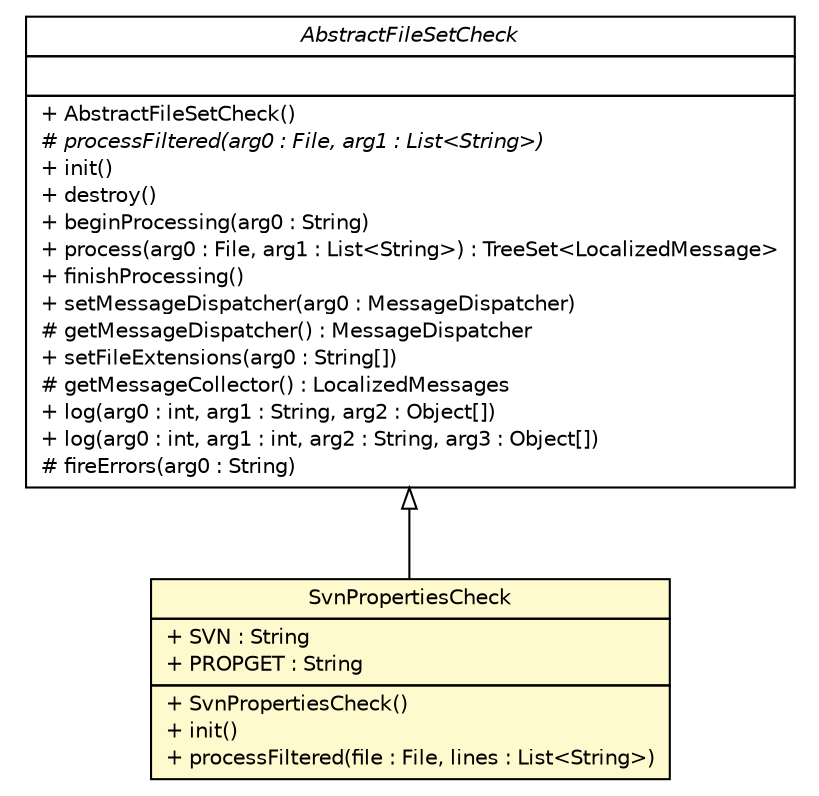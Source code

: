 #!/usr/local/bin/dot
#
# Class diagram 
# Generated by UMLGraph version 5.1 (http://www.umlgraph.org/)
#

digraph G {
	edge [fontname="Helvetica",fontsize=10,labelfontname="Helvetica",labelfontsize=10];
	node [fontname="Helvetica",fontsize=10,shape=plaintext];
	nodesep=0.25;
	ranksep=0.5;
	// com.qulice.checkstyle.SvnPropertiesCheck
	c145 [label=<<table title="com.qulice.checkstyle.SvnPropertiesCheck" border="0" cellborder="1" cellspacing="0" cellpadding="2" port="p" bgcolor="lemonChiffon" href="./SvnPropertiesCheck.html">
		<tr><td><table border="0" cellspacing="0" cellpadding="1">
<tr><td align="center" balign="center"> SvnPropertiesCheck </td></tr>
		</table></td></tr>
		<tr><td><table border="0" cellspacing="0" cellpadding="1">
<tr><td align="left" balign="left"> + SVN : String </td></tr>
<tr><td align="left" balign="left"> + PROPGET : String </td></tr>
		</table></td></tr>
		<tr><td><table border="0" cellspacing="0" cellpadding="1">
<tr><td align="left" balign="left"> + SvnPropertiesCheck() </td></tr>
<tr><td align="left" balign="left"> + init() </td></tr>
<tr><td align="left" balign="left"> + processFiltered(file : File, lines : List&lt;String&gt;) </td></tr>
		</table></td></tr>
		</table>>, fontname="Helvetica", fontcolor="black", fontsize=10.0];
	//com.qulice.checkstyle.SvnPropertiesCheck extends com.puppycrawl.tools.checkstyle.api.AbstractFileSetCheck
	c152:p -> c145:p [dir=back,arrowtail=empty];
	// com.puppycrawl.tools.checkstyle.api.AbstractFileSetCheck
	c152 [label=<<table title="com.puppycrawl.tools.checkstyle.api.AbstractFileSetCheck" border="0" cellborder="1" cellspacing="0" cellpadding="2" port="p" href="http://java.sun.com/j2se/1.4.2/docs/api/com/puppycrawl/tools/checkstyle/api/AbstractFileSetCheck.html">
		<tr><td><table border="0" cellspacing="0" cellpadding="1">
<tr><td align="center" balign="center"><font face="Helvetica-Oblique"> AbstractFileSetCheck </font></td></tr>
		</table></td></tr>
		<tr><td><table border="0" cellspacing="0" cellpadding="1">
<tr><td align="left" balign="left">  </td></tr>
		</table></td></tr>
		<tr><td><table border="0" cellspacing="0" cellpadding="1">
<tr><td align="left" balign="left"> + AbstractFileSetCheck() </td></tr>
<tr><td align="left" balign="left"><font face="Helvetica-Oblique" point-size="10.0"> # processFiltered(arg0 : File, arg1 : List&lt;String&gt;) </font></td></tr>
<tr><td align="left" balign="left"> + init() </td></tr>
<tr><td align="left" balign="left"> + destroy() </td></tr>
<tr><td align="left" balign="left"> + beginProcessing(arg0 : String) </td></tr>
<tr><td align="left" balign="left"> + process(arg0 : File, arg1 : List&lt;String&gt;) : TreeSet&lt;LocalizedMessage&gt; </td></tr>
<tr><td align="left" balign="left"> + finishProcessing() </td></tr>
<tr><td align="left" balign="left"> + setMessageDispatcher(arg0 : MessageDispatcher) </td></tr>
<tr><td align="left" balign="left"> # getMessageDispatcher() : MessageDispatcher </td></tr>
<tr><td align="left" balign="left"> + setFileExtensions(arg0 : String[]) </td></tr>
<tr><td align="left" balign="left"> # getMessageCollector() : LocalizedMessages </td></tr>
<tr><td align="left" balign="left"> + log(arg0 : int, arg1 : String, arg2 : Object[]) </td></tr>
<tr><td align="left" balign="left"> + log(arg0 : int, arg1 : int, arg2 : String, arg3 : Object[]) </td></tr>
<tr><td align="left" balign="left"> # fireErrors(arg0 : String) </td></tr>
		</table></td></tr>
		</table>>, fontname="Helvetica", fontcolor="black", fontsize=10.0];
}

